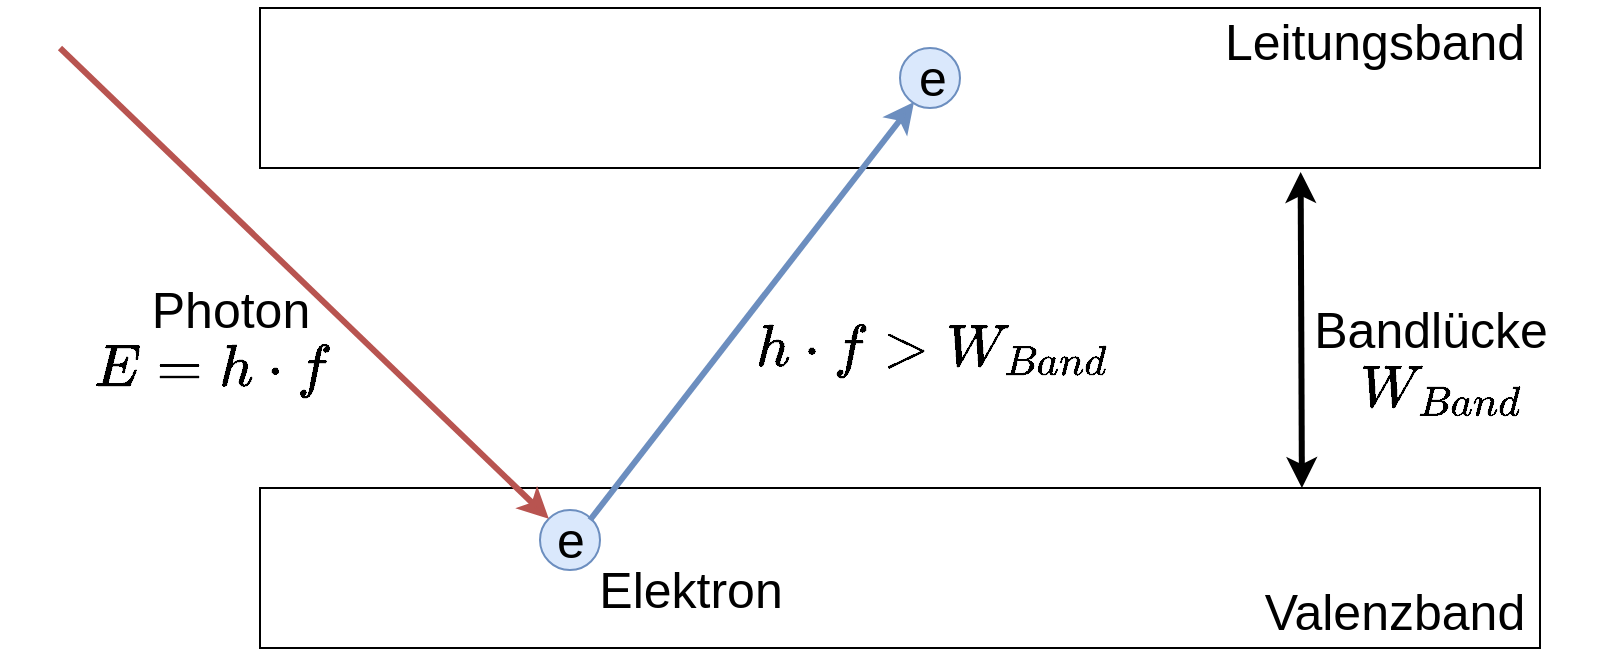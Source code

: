 <mxfile version="16.5.1" type="device"><diagram id="oQYRzCdytk1mhCTqMkN3" name="Seite-1"><mxGraphModel dx="1845" dy="676" grid="1" gridSize="10" guides="1" tooltips="1" connect="1" arrows="1" fold="1" page="1" pageScale="1" pageWidth="827" pageHeight="1169" math="1" shadow="0"><root><mxCell id="0"/><mxCell id="1" parent="0"/><mxCell id="e-pPHeWUF8Bfg9PzPapl-1" value="" style="rounded=0;whiteSpace=wrap;html=1;" vertex="1" parent="1"><mxGeometry x="120" y="480" width="640" height="80" as="geometry"/></mxCell><mxCell id="e-pPHeWUF8Bfg9PzPapl-2" value="Valenzband" style="text;html=1;resizable=0;autosize=1;align=center;verticalAlign=middle;points=[];fillColor=none;strokeColor=none;rounded=0;fontSize=25;" vertex="1" parent="1"><mxGeometry x="612" y="521" width="150" height="40" as="geometry"/></mxCell><mxCell id="e-pPHeWUF8Bfg9PzPapl-3" value="" style="rounded=0;whiteSpace=wrap;html=1;" vertex="1" parent="1"><mxGeometry x="120" y="240" width="640" height="80" as="geometry"/></mxCell><mxCell id="e-pPHeWUF8Bfg9PzPapl-4" value="Leitungsband" style="text;html=1;resizable=0;autosize=1;align=center;verticalAlign=middle;points=[];fillColor=none;strokeColor=none;rounded=0;fontSize=25;" vertex="1" parent="1"><mxGeometry x="592" y="236" width="170" height="40" as="geometry"/></mxCell><mxCell id="e-pPHeWUF8Bfg9PzPapl-5" value="" style="ellipse;whiteSpace=wrap;html=1;aspect=fixed;fontSize=25;fillColor=#dae8fc;strokeColor=#6c8ebf;" vertex="1" parent="1"><mxGeometry x="260" y="491" width="30" height="30" as="geometry"/></mxCell><mxCell id="e-pPHeWUF8Bfg9PzPapl-6" value="" style="endArrow=classic;html=1;rounded=0;fontSize=25;entryX=0;entryY=0;entryDx=0;entryDy=0;strokeWidth=3;fillColor=#f8cecc;strokeColor=#b85450;" edge="1" parent="1" target="e-pPHeWUF8Bfg9PzPapl-5"><mxGeometry width="50" height="50" relative="1" as="geometry"><mxPoint x="20" y="260" as="sourcePoint"/><mxPoint x="440" y="320" as="targetPoint"/></mxGeometry></mxCell><mxCell id="e-pPHeWUF8Bfg9PzPapl-7" value="Photon" style="text;html=1;resizable=0;autosize=1;align=center;verticalAlign=middle;points=[];fillColor=none;strokeColor=none;rounded=0;fontSize=25;" vertex="1" parent="1"><mxGeometry x="60" y="370" width="90" height="40" as="geometry"/></mxCell><mxCell id="e-pPHeWUF8Bfg9PzPapl-8" value="Elektron" style="text;html=1;resizable=0;autosize=1;align=center;verticalAlign=middle;points=[];fillColor=none;strokeColor=none;rounded=0;fontSize=25;" vertex="1" parent="1"><mxGeometry x="280" y="510" width="110" height="40" as="geometry"/></mxCell><mxCell id="e-pPHeWUF8Bfg9PzPapl-9" value="e" style="text;html=1;resizable=0;autosize=1;align=center;verticalAlign=middle;points=[];fillColor=none;strokeColor=none;rounded=0;fontSize=25;" vertex="1" parent="1"><mxGeometry x="260" y="485" width="30" height="40" as="geometry"/></mxCell><mxCell id="e-pPHeWUF8Bfg9PzPapl-10" value="" style="endArrow=classic;html=1;rounded=0;fontSize=25;strokeWidth=3;fillColor=#dae8fc;strokeColor=#6c8ebf;" edge="1" parent="1"><mxGeometry width="50" height="50" relative="1" as="geometry"><mxPoint x="285" y="496" as="sourcePoint"/><mxPoint x="447" y="287" as="targetPoint"/></mxGeometry></mxCell><mxCell id="e-pPHeWUF8Bfg9PzPapl-12" value="" style="ellipse;whiteSpace=wrap;html=1;aspect=fixed;fontSize=25;fillColor=#dae8fc;strokeColor=#6c8ebf;" vertex="1" parent="1"><mxGeometry x="440" y="260" width="30" height="30" as="geometry"/></mxCell><mxCell id="e-pPHeWUF8Bfg9PzPapl-11" value="e" style="text;html=1;resizable=0;autosize=1;align=center;verticalAlign=middle;points=[];fillColor=none;strokeColor=none;rounded=0;fontSize=25;" vertex="1" parent="1"><mxGeometry x="441" y="254" width="30" height="40" as="geometry"/></mxCell><mxCell id="e-pPHeWUF8Bfg9PzPapl-13" value="" style="endArrow=classic;startArrow=classic;html=1;rounded=0;fontSize=25;strokeWidth=3;entryX=0.813;entryY=1.025;entryDx=0;entryDy=0;entryPerimeter=0;exitX=0.814;exitY=0;exitDx=0;exitDy=0;exitPerimeter=0;" edge="1" parent="1" source="e-pPHeWUF8Bfg9PzPapl-1" target="e-pPHeWUF8Bfg9PzPapl-3"><mxGeometry width="50" height="50" relative="1" as="geometry"><mxPoint x="390" y="370" as="sourcePoint"/><mxPoint x="440" y="320" as="targetPoint"/></mxGeometry></mxCell><mxCell id="e-pPHeWUF8Bfg9PzPapl-14" value="Bandlücke" style="text;html=1;resizable=0;autosize=1;align=center;verticalAlign=middle;points=[];fillColor=none;strokeColor=none;rounded=0;fontSize=25;" vertex="1" parent="1"><mxGeometry x="640" y="380" width="130" height="40" as="geometry"/></mxCell><mxCell id="e-pPHeWUF8Bfg9PzPapl-15" value="$$E = h \cdot f$$" style="text;html=1;resizable=0;autosize=1;align=center;verticalAlign=middle;points=[];fillColor=none;strokeColor=none;rounded=0;fontSize=25;" vertex="1" parent="1"><mxGeometry x="-10" y="400" width="210" height="40" as="geometry"/></mxCell><mxCell id="e-pPHeWUF8Bfg9PzPapl-16" value="$$W_{Band}$$" style="text;html=1;resizable=0;autosize=1;align=center;verticalAlign=middle;points=[];fillColor=none;strokeColor=none;rounded=0;fontSize=25;" vertex="1" parent="1"><mxGeometry x="620" y="410" width="180" height="40" as="geometry"/></mxCell><mxCell id="e-pPHeWUF8Bfg9PzPapl-17" value="$$h \cdot f &amp;gt; W_{Band}$$" style="text;html=1;resizable=0;autosize=1;align=center;verticalAlign=middle;points=[];fillColor=none;strokeColor=none;rounded=0;fontSize=25;" vertex="1" parent="1"><mxGeometry x="306" y="390" width="300" height="40" as="geometry"/></mxCell></root></mxGraphModel></diagram></mxfile>